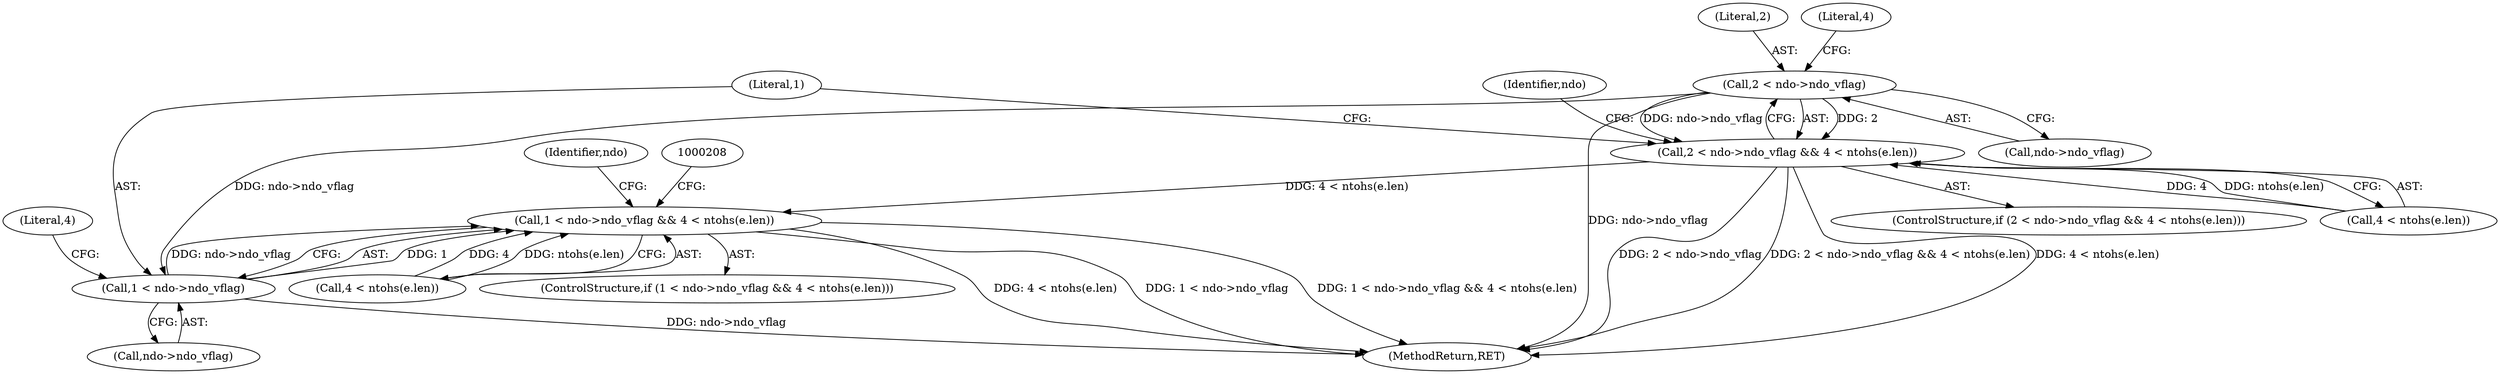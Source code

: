 digraph "1_tcpdump_c2ef693866beae071a24b45c49f9674af1df4028_0@pointer" {
"1000141" [label="(Call,2 < ndo->ndo_vflag)"];
"1000140" [label="(Call,2 < ndo->ndo_vflag && 4 < ntohs(e.len))"];
"1000175" [label="(Call,1 < ndo->ndo_vflag && 4 < ntohs(e.len))"];
"1000176" [label="(Call,1 < ndo->ndo_vflag)"];
"1000146" [label="(Call,4 < ntohs(e.len))"];
"1000139" [label="(ControlStructure,if (2 < ndo->ndo_vflag && 4 < ntohs(e.len)))"];
"1000178" [label="(Call,ndo->ndo_vflag)"];
"1000176" [label="(Call,1 < ndo->ndo_vflag)"];
"1000155" [label="(Identifier,ndo)"];
"1000182" [label="(Literal,4)"];
"1000175" [label="(Call,1 < ndo->ndo_vflag && 4 < ntohs(e.len))"];
"1000141" [label="(Call,2 < ndo->ndo_vflag)"];
"1000174" [label="(ControlStructure,if (1 < ndo->ndo_vflag && 4 < ntohs(e.len)))"];
"1000140" [label="(Call,2 < ndo->ndo_vflag && 4 < ntohs(e.len))"];
"1000224" [label="(MethodReturn,RET)"];
"1000190" [label="(Identifier,ndo)"];
"1000142" [label="(Literal,2)"];
"1000177" [label="(Literal,1)"];
"1000147" [label="(Literal,4)"];
"1000181" [label="(Call,4 < ntohs(e.len))"];
"1000143" [label="(Call,ndo->ndo_vflag)"];
"1000141" -> "1000140"  [label="AST: "];
"1000141" -> "1000143"  [label="CFG: "];
"1000142" -> "1000141"  [label="AST: "];
"1000143" -> "1000141"  [label="AST: "];
"1000147" -> "1000141"  [label="CFG: "];
"1000140" -> "1000141"  [label="CFG: "];
"1000141" -> "1000224"  [label="DDG: ndo->ndo_vflag"];
"1000141" -> "1000140"  [label="DDG: 2"];
"1000141" -> "1000140"  [label="DDG: ndo->ndo_vflag"];
"1000141" -> "1000176"  [label="DDG: ndo->ndo_vflag"];
"1000140" -> "1000139"  [label="AST: "];
"1000140" -> "1000146"  [label="CFG: "];
"1000146" -> "1000140"  [label="AST: "];
"1000155" -> "1000140"  [label="CFG: "];
"1000177" -> "1000140"  [label="CFG: "];
"1000140" -> "1000224"  [label="DDG: 2 < ndo->ndo_vflag"];
"1000140" -> "1000224"  [label="DDG: 2 < ndo->ndo_vflag && 4 < ntohs(e.len)"];
"1000140" -> "1000224"  [label="DDG: 4 < ntohs(e.len)"];
"1000146" -> "1000140"  [label="DDG: 4"];
"1000146" -> "1000140"  [label="DDG: ntohs(e.len)"];
"1000140" -> "1000175"  [label="DDG: 4 < ntohs(e.len)"];
"1000175" -> "1000174"  [label="AST: "];
"1000175" -> "1000176"  [label="CFG: "];
"1000175" -> "1000181"  [label="CFG: "];
"1000176" -> "1000175"  [label="AST: "];
"1000181" -> "1000175"  [label="AST: "];
"1000190" -> "1000175"  [label="CFG: "];
"1000208" -> "1000175"  [label="CFG: "];
"1000175" -> "1000224"  [label="DDG: 4 < ntohs(e.len)"];
"1000175" -> "1000224"  [label="DDG: 1 < ndo->ndo_vflag"];
"1000175" -> "1000224"  [label="DDG: 1 < ndo->ndo_vflag && 4 < ntohs(e.len)"];
"1000176" -> "1000175"  [label="DDG: 1"];
"1000176" -> "1000175"  [label="DDG: ndo->ndo_vflag"];
"1000181" -> "1000175"  [label="DDG: 4"];
"1000181" -> "1000175"  [label="DDG: ntohs(e.len)"];
"1000176" -> "1000178"  [label="CFG: "];
"1000177" -> "1000176"  [label="AST: "];
"1000178" -> "1000176"  [label="AST: "];
"1000182" -> "1000176"  [label="CFG: "];
"1000176" -> "1000224"  [label="DDG: ndo->ndo_vflag"];
}
